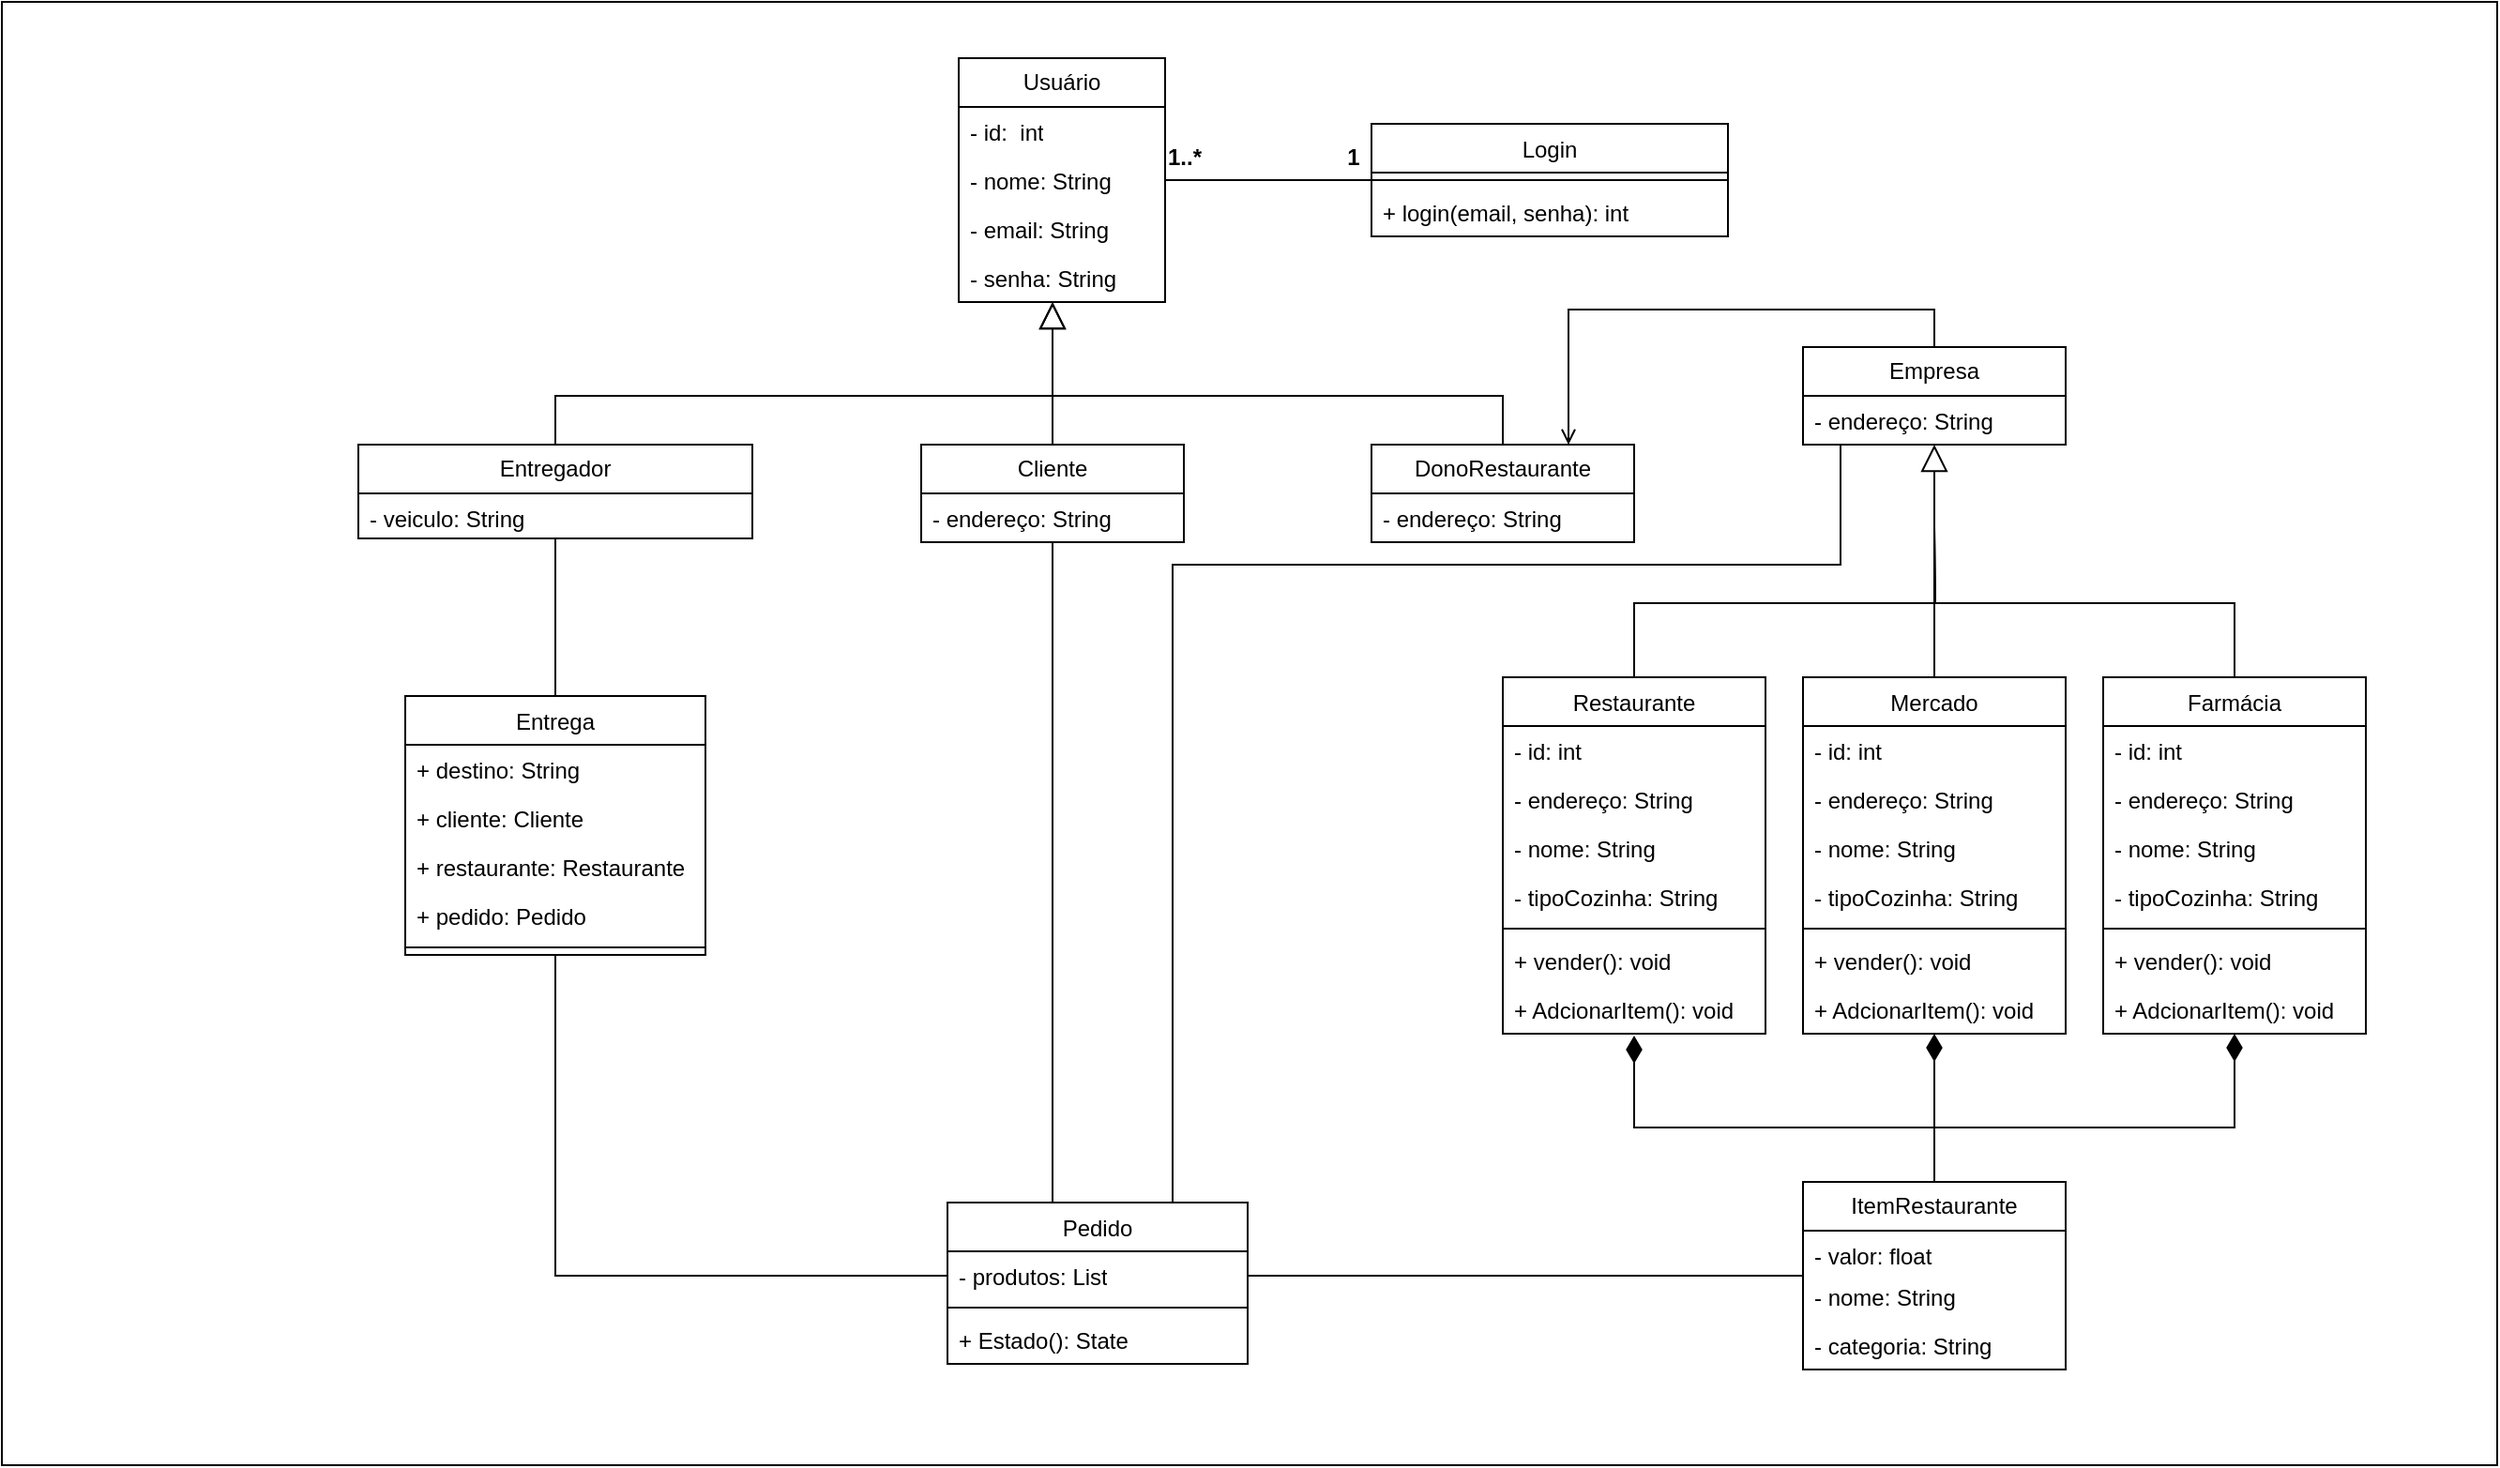 <mxfile version="24.7.7">
  <diagram name="Página-1" id="oAzAzoCvAVY1lse4pI39">
    <mxGraphModel dx="1611" dy="741" grid="1" gridSize="10" guides="1" tooltips="1" connect="1" arrows="1" fold="1" page="1" pageScale="1" pageWidth="827" pageHeight="1169" math="0" shadow="0">
      <root>
        <mxCell id="0" />
        <mxCell id="1" parent="0" />
        <mxCell id="t9WR5MLyNYE23_WhCPo5-9" value="" style="rounded=0;whiteSpace=wrap;html=1;" parent="1" vertex="1">
          <mxGeometry x="-170" y="10" width="1330" height="780" as="geometry" />
        </mxCell>
        <mxCell id="iORKTfQE3yQA3kS5wR2I-3" value="Usuário" style="swimlane;fontStyle=0;childLayout=stackLayout;horizontal=1;startSize=26;fillColor=none;horizontalStack=0;resizeParent=1;resizeParentMax=0;resizeLast=0;collapsible=1;marginBottom=0;whiteSpace=wrap;html=1;" parent="1" vertex="1">
          <mxGeometry x="340" y="40" width="110" height="130" as="geometry" />
        </mxCell>
        <mxCell id="iORKTfQE3yQA3kS5wR2I-4" value="- id:&amp;nbsp; int" style="text;strokeColor=none;fillColor=none;align=left;verticalAlign=top;spacingLeft=4;spacingRight=4;overflow=hidden;rotatable=0;points=[[0,0.5],[1,0.5]];portConstraint=eastwest;whiteSpace=wrap;html=1;" parent="iORKTfQE3yQA3kS5wR2I-3" vertex="1">
          <mxGeometry y="26" width="110" height="26" as="geometry" />
        </mxCell>
        <mxCell id="iORKTfQE3yQA3kS5wR2I-5" value="- nome: String" style="text;strokeColor=none;fillColor=none;align=left;verticalAlign=top;spacingLeft=4;spacingRight=4;overflow=hidden;rotatable=0;points=[[0,0.5],[1,0.5]];portConstraint=eastwest;whiteSpace=wrap;html=1;" parent="iORKTfQE3yQA3kS5wR2I-3" vertex="1">
          <mxGeometry y="52" width="110" height="26" as="geometry" />
        </mxCell>
        <mxCell id="iORKTfQE3yQA3kS5wR2I-6" value="- email: String" style="text;strokeColor=none;fillColor=none;align=left;verticalAlign=top;spacingLeft=4;spacingRight=4;overflow=hidden;rotatable=0;points=[[0,0.5],[1,0.5]];portConstraint=eastwest;whiteSpace=wrap;html=1;" parent="iORKTfQE3yQA3kS5wR2I-3" vertex="1">
          <mxGeometry y="78" width="110" height="26" as="geometry" />
        </mxCell>
        <mxCell id="iORKTfQE3yQA3kS5wR2I-7" value="- senha: String" style="text;strokeColor=none;fillColor=none;align=left;verticalAlign=top;spacingLeft=4;spacingRight=4;overflow=hidden;rotatable=0;points=[[0,0.5],[1,0.5]];portConstraint=eastwest;whiteSpace=wrap;html=1;" parent="iORKTfQE3yQA3kS5wR2I-3" vertex="1">
          <mxGeometry y="104" width="110" height="26" as="geometry" />
        </mxCell>
        <mxCell id="iWg521acBaUiFP7geVF--5" style="edgeStyle=orthogonalEdgeStyle;rounded=0;orthogonalLoop=1;jettySize=auto;html=1;endArrow=none;endFill=0;" parent="1" source="iORKTfQE3yQA3kS5wR2I-8" target="iORKTfQE3yQA3kS5wR2I-121" edge="1">
          <mxGeometry relative="1" as="geometry">
            <Array as="points">
              <mxPoint x="390" y="500" />
              <mxPoint x="390" y="500" />
            </Array>
          </mxGeometry>
        </mxCell>
        <mxCell id="t9WR5MLyNYE23_WhCPo5-3" style="edgeStyle=orthogonalEdgeStyle;rounded=0;orthogonalLoop=1;jettySize=auto;html=1;exitX=0.5;exitY=0;exitDx=0;exitDy=0;endSize=12;endArrow=block;endFill=0;" parent="1" source="iORKTfQE3yQA3kS5wR2I-8" edge="1">
          <mxGeometry relative="1" as="geometry">
            <mxPoint x="390" y="170" as="targetPoint" />
          </mxGeometry>
        </mxCell>
        <mxCell id="iORKTfQE3yQA3kS5wR2I-8" value="Cliente" style="swimlane;fontStyle=0;childLayout=stackLayout;horizontal=1;startSize=26;fillColor=none;horizontalStack=0;resizeParent=1;resizeParentMax=0;resizeLast=0;collapsible=1;marginBottom=0;whiteSpace=wrap;html=1;" parent="1" vertex="1">
          <mxGeometry x="320" y="246" width="140" height="52" as="geometry" />
        </mxCell>
        <mxCell id="iORKTfQE3yQA3kS5wR2I-9" value="- endereço: String" style="text;strokeColor=none;fillColor=none;align=left;verticalAlign=top;spacingLeft=4;spacingRight=4;overflow=hidden;rotatable=0;points=[[0,0.5],[1,0.5]];portConstraint=eastwest;whiteSpace=wrap;html=1;" parent="iORKTfQE3yQA3kS5wR2I-8" vertex="1">
          <mxGeometry y="26" width="140" height="26" as="geometry" />
        </mxCell>
        <mxCell id="iORKTfQE3yQA3kS5wR2I-44" value="&lt;span style=&quot;font-weight: normal;&quot;&gt;Login&lt;/span&gt;" style="swimlane;fontStyle=1;align=center;verticalAlign=top;childLayout=stackLayout;horizontal=1;startSize=26;horizontalStack=0;resizeParent=1;resizeParentMax=0;resizeLast=0;collapsible=1;marginBottom=0;whiteSpace=wrap;html=1;" parent="1" vertex="1">
          <mxGeometry x="560" y="75" width="190" height="60" as="geometry" />
        </mxCell>
        <mxCell id="iORKTfQE3yQA3kS5wR2I-46" value="" style="line;strokeWidth=1;fillColor=none;align=left;verticalAlign=middle;spacingTop=-1;spacingLeft=3;spacingRight=3;rotatable=0;labelPosition=right;points=[];portConstraint=eastwest;strokeColor=inherit;" parent="iORKTfQE3yQA3kS5wR2I-44" vertex="1">
          <mxGeometry y="26" width="190" height="8" as="geometry" />
        </mxCell>
        <mxCell id="iORKTfQE3yQA3kS5wR2I-47" value="+ login(email, senha): int" style="text;strokeColor=none;fillColor=none;align=left;verticalAlign=top;spacingLeft=4;spacingRight=4;overflow=hidden;rotatable=0;points=[[0,0.5],[1,0.5]];portConstraint=eastwest;whiteSpace=wrap;html=1;" parent="iORKTfQE3yQA3kS5wR2I-44" vertex="1">
          <mxGeometry y="34" width="190" height="26" as="geometry" />
        </mxCell>
        <mxCell id="iORKTfQE3yQA3kS5wR2I-49" style="edgeStyle=orthogonalEdgeStyle;rounded=0;orthogonalLoop=1;jettySize=auto;html=1;exitX=1;exitY=0.5;exitDx=0;exitDy=0;entryX=0;entryY=0.5;entryDx=0;entryDy=0;endArrow=none;endFill=0;" parent="1" source="iORKTfQE3yQA3kS5wR2I-5" target="iORKTfQE3yQA3kS5wR2I-44" edge="1">
          <mxGeometry relative="1" as="geometry" />
        </mxCell>
        <mxCell id="iORKTfQE3yQA3kS5wR2I-50" value="1..*" style="text;align=center;fontStyle=1;verticalAlign=middle;spacingLeft=3;spacingRight=3;strokeColor=none;rotatable=0;points=[[0,0.5],[1,0.5]];portConstraint=eastwest;html=1;" parent="1" vertex="1">
          <mxGeometry x="420" y="80" width="80" height="26" as="geometry" />
        </mxCell>
        <mxCell id="iORKTfQE3yQA3kS5wR2I-51" value="1" style="text;align=center;fontStyle=1;verticalAlign=middle;spacingLeft=3;spacingRight=3;strokeColor=none;rotatable=0;points=[[0,0.5],[1,0.5]];portConstraint=eastwest;html=1;" parent="1" vertex="1">
          <mxGeometry x="510" y="80" width="80" height="26" as="geometry" />
        </mxCell>
        <mxCell id="t9WR5MLyNYE23_WhCPo5-54" style="edgeStyle=orthogonalEdgeStyle;rounded=0;orthogonalLoop=1;jettySize=auto;html=1;exitX=0.5;exitY=0;exitDx=0;exitDy=0;endSize=11;endArrow=none;endFill=0;" parent="1" source="iORKTfQE3yQA3kS5wR2I-73" edge="1">
          <mxGeometry relative="1" as="geometry">
            <mxPoint x="860" y="290" as="targetPoint" />
          </mxGeometry>
        </mxCell>
        <mxCell id="iORKTfQE3yQA3kS5wR2I-73" value="&lt;span style=&quot;font-weight: 400;&quot;&gt;Restaurante&lt;/span&gt;" style="swimlane;fontStyle=1;align=center;verticalAlign=top;childLayout=stackLayout;horizontal=1;startSize=26;horizontalStack=0;resizeParent=1;resizeParentMax=0;resizeLast=0;collapsible=1;marginBottom=0;whiteSpace=wrap;html=1;" parent="1" vertex="1">
          <mxGeometry x="630" y="370" width="140" height="190" as="geometry" />
        </mxCell>
        <mxCell id="iORKTfQE3yQA3kS5wR2I-53" value="- id: int" style="text;strokeColor=none;fillColor=none;align=left;verticalAlign=top;spacingLeft=4;spacingRight=4;overflow=hidden;rotatable=0;points=[[0,0.5],[1,0.5]];portConstraint=eastwest;whiteSpace=wrap;html=1;" parent="iORKTfQE3yQA3kS5wR2I-73" vertex="1">
          <mxGeometry y="26" width="140" height="26" as="geometry" />
        </mxCell>
        <mxCell id="iORKTfQE3yQA3kS5wR2I-54" value="- endereço: String" style="text;strokeColor=none;fillColor=none;align=left;verticalAlign=top;spacingLeft=4;spacingRight=4;overflow=hidden;rotatable=0;points=[[0,0.5],[1,0.5]];portConstraint=eastwest;whiteSpace=wrap;html=1;" parent="iORKTfQE3yQA3kS5wR2I-73" vertex="1">
          <mxGeometry y="52" width="140" height="26" as="geometry" />
        </mxCell>
        <mxCell id="iORKTfQE3yQA3kS5wR2I-70" value="- nome: String" style="text;strokeColor=none;fillColor=none;align=left;verticalAlign=top;spacingLeft=4;spacingRight=4;overflow=hidden;rotatable=0;points=[[0,0.5],[1,0.5]];portConstraint=eastwest;whiteSpace=wrap;html=1;" parent="iORKTfQE3yQA3kS5wR2I-73" vertex="1">
          <mxGeometry y="78" width="140" height="26" as="geometry" />
        </mxCell>
        <mxCell id="iORKTfQE3yQA3kS5wR2I-55" value="- tipoCozinha: String" style="text;strokeColor=none;fillColor=none;align=left;verticalAlign=top;spacingLeft=4;spacingRight=4;overflow=hidden;rotatable=0;points=[[0,0.5],[1,0.5]];portConstraint=eastwest;whiteSpace=wrap;html=1;" parent="iORKTfQE3yQA3kS5wR2I-73" vertex="1">
          <mxGeometry y="104" width="140" height="26" as="geometry" />
        </mxCell>
        <mxCell id="iORKTfQE3yQA3kS5wR2I-75" value="" style="line;strokeWidth=1;fillColor=none;align=left;verticalAlign=middle;spacingTop=-1;spacingLeft=3;spacingRight=3;rotatable=0;labelPosition=right;points=[];portConstraint=eastwest;strokeColor=inherit;" parent="iORKTfQE3yQA3kS5wR2I-73" vertex="1">
          <mxGeometry y="130" width="140" height="8" as="geometry" />
        </mxCell>
        <mxCell id="iORKTfQE3yQA3kS5wR2I-101" value="+ vender(): void" style="text;strokeColor=none;fillColor=none;align=left;verticalAlign=top;spacingLeft=4;spacingRight=4;overflow=hidden;rotatable=0;points=[[0,0.5],[1,0.5]];portConstraint=eastwest;whiteSpace=wrap;html=1;" parent="iORKTfQE3yQA3kS5wR2I-73" vertex="1">
          <mxGeometry y="138" width="140" height="26" as="geometry" />
        </mxCell>
        <mxCell id="iORKTfQE3yQA3kS5wR2I-76" value="+ AdcionarItem(): void" style="text;strokeColor=none;fillColor=none;align=left;verticalAlign=top;spacingLeft=4;spacingRight=4;overflow=hidden;rotatable=0;points=[[0,0.5],[1,0.5]];portConstraint=eastwest;whiteSpace=wrap;html=1;" parent="iORKTfQE3yQA3kS5wR2I-73" vertex="1">
          <mxGeometry y="164" width="140" height="26" as="geometry" />
        </mxCell>
        <mxCell id="t9WR5MLyNYE23_WhCPo5-77" style="edgeStyle=orthogonalEdgeStyle;rounded=0;orthogonalLoop=1;jettySize=auto;html=1;exitX=0.5;exitY=0;exitDx=0;exitDy=0;endSize=12;endArrow=diamondThin;endFill=1;" parent="1" source="iORKTfQE3yQA3kS5wR2I-80" target="t9WR5MLyNYE23_WhCPo5-30" edge="1">
          <mxGeometry relative="1" as="geometry">
            <Array as="points">
              <mxPoint x="860" y="580" />
              <mxPoint x="860" y="580" />
            </Array>
          </mxGeometry>
        </mxCell>
        <mxCell id="t9WR5MLyNYE23_WhCPo5-78" style="edgeStyle=orthogonalEdgeStyle;rounded=0;orthogonalLoop=1;jettySize=auto;html=1;exitX=0.5;exitY=0;exitDx=0;exitDy=0;endSize=12;endArrow=diamondThin;endFill=1;" parent="1" source="iORKTfQE3yQA3kS5wR2I-80" target="t9WR5MLyNYE23_WhCPo5-38" edge="1">
          <mxGeometry relative="1" as="geometry">
            <Array as="points">
              <mxPoint x="860" y="610" />
              <mxPoint x="1020" y="610" />
            </Array>
          </mxGeometry>
        </mxCell>
        <mxCell id="iORKTfQE3yQA3kS5wR2I-80" value="ItemRestaurante" style="swimlane;fontStyle=0;childLayout=stackLayout;horizontal=1;startSize=26;fillColor=none;horizontalStack=0;resizeParent=1;resizeParentMax=0;resizeLast=0;collapsible=1;marginBottom=0;whiteSpace=wrap;html=1;" parent="1" vertex="1">
          <mxGeometry x="790" y="639" width="140" height="100" as="geometry" />
        </mxCell>
        <mxCell id="iORKTfQE3yQA3kS5wR2I-81" value="- valor: float" style="text;strokeColor=none;fillColor=none;align=left;verticalAlign=top;spacingLeft=4;spacingRight=4;overflow=hidden;rotatable=0;points=[[0,0.5],[1,0.5]];portConstraint=eastwest;whiteSpace=wrap;html=1;" parent="iORKTfQE3yQA3kS5wR2I-80" vertex="1">
          <mxGeometry y="26" width="140" height="22" as="geometry" />
        </mxCell>
        <mxCell id="iORKTfQE3yQA3kS5wR2I-83" value="- nome: String" style="text;strokeColor=none;fillColor=none;align=left;verticalAlign=top;spacingLeft=4;spacingRight=4;overflow=hidden;rotatable=0;points=[[0,0.5],[1,0.5]];portConstraint=eastwest;whiteSpace=wrap;html=1;" parent="iORKTfQE3yQA3kS5wR2I-80" vertex="1">
          <mxGeometry y="48" width="140" height="26" as="geometry" />
        </mxCell>
        <mxCell id="iORKTfQE3yQA3kS5wR2I-84" value="- categoria: String" style="text;strokeColor=none;fillColor=none;align=left;verticalAlign=top;spacingLeft=4;spacingRight=4;overflow=hidden;rotatable=0;points=[[0,0.5],[1,0.5]];portConstraint=eastwest;whiteSpace=wrap;html=1;" parent="iORKTfQE3yQA3kS5wR2I-80" vertex="1">
          <mxGeometry y="74" width="140" height="26" as="geometry" />
        </mxCell>
        <mxCell id="t9WR5MLyNYE23_WhCPo5-75" style="edgeStyle=orthogonalEdgeStyle;rounded=0;orthogonalLoop=1;jettySize=auto;html=1;exitX=0.75;exitY=0;exitDx=0;exitDy=0;endArrow=none;endFill=0;" parent="1" source="iORKTfQE3yQA3kS5wR2I-121" target="t9WR5MLyNYE23_WhCPo5-26" edge="1">
          <mxGeometry relative="1" as="geometry">
            <Array as="points">
              <mxPoint x="454" y="310" />
              <mxPoint x="810" y="310" />
            </Array>
          </mxGeometry>
        </mxCell>
        <mxCell id="iORKTfQE3yQA3kS5wR2I-121" value="&lt;span style=&quot;font-weight: normal;&quot;&gt;Pedido&lt;/span&gt;" style="swimlane;fontStyle=1;align=center;verticalAlign=top;childLayout=stackLayout;horizontal=1;startSize=26;horizontalStack=0;resizeParent=1;resizeParentMax=0;resizeLast=0;collapsible=1;marginBottom=0;whiteSpace=wrap;html=1;" parent="1" vertex="1">
          <mxGeometry x="334" y="650" width="160" height="86" as="geometry" />
        </mxCell>
        <mxCell id="iORKTfQE3yQA3kS5wR2I-126" value="- produtos: List" style="text;strokeColor=none;fillColor=none;align=left;verticalAlign=top;spacingLeft=4;spacingRight=4;overflow=hidden;rotatable=0;points=[[0,0.5],[1,0.5]];portConstraint=eastwest;whiteSpace=wrap;html=1;" parent="iORKTfQE3yQA3kS5wR2I-121" vertex="1">
          <mxGeometry y="26" width="160" height="26" as="geometry" />
        </mxCell>
        <mxCell id="iORKTfQE3yQA3kS5wR2I-123" value="" style="line;strokeWidth=1;fillColor=none;align=left;verticalAlign=middle;spacingTop=-1;spacingLeft=3;spacingRight=3;rotatable=0;labelPosition=right;points=[];portConstraint=eastwest;strokeColor=inherit;" parent="iORKTfQE3yQA3kS5wR2I-121" vertex="1">
          <mxGeometry y="52" width="160" height="8" as="geometry" />
        </mxCell>
        <mxCell id="iORKTfQE3yQA3kS5wR2I-124" value="+ Estado(): State" style="text;strokeColor=none;fillColor=none;align=left;verticalAlign=top;spacingLeft=4;spacingRight=4;overflow=hidden;rotatable=0;points=[[0,0.5],[1,0.5]];portConstraint=eastwest;whiteSpace=wrap;html=1;" parent="iORKTfQE3yQA3kS5wR2I-121" vertex="1">
          <mxGeometry y="60" width="160" height="26" as="geometry" />
        </mxCell>
        <mxCell id="t9WR5MLyNYE23_WhCPo5-2" style="edgeStyle=orthogonalEdgeStyle;rounded=0;orthogonalLoop=1;jettySize=auto;html=1;exitX=0.5;exitY=0;exitDx=0;exitDy=0;endSize=12;endArrow=block;endFill=0;" parent="1" source="iWg521acBaUiFP7geVF--11" target="iORKTfQE3yQA3kS5wR2I-3" edge="1">
          <mxGeometry relative="1" as="geometry">
            <Array as="points">
              <mxPoint x="630" y="220" />
              <mxPoint x="390" y="220" />
            </Array>
          </mxGeometry>
        </mxCell>
        <mxCell id="t9WR5MLyNYE23_WhCPo5-29" style="edgeStyle=orthogonalEdgeStyle;rounded=0;orthogonalLoop=1;jettySize=auto;html=1;exitX=0.75;exitY=0;exitDx=0;exitDy=0;entryX=0.5;entryY=0;entryDx=0;entryDy=0;startArrow=open;startFill=0;endArrow=none;endFill=0;" parent="1" source="iWg521acBaUiFP7geVF--11" target="t9WR5MLyNYE23_WhCPo5-26" edge="1">
          <mxGeometry relative="1" as="geometry" />
        </mxCell>
        <mxCell id="iWg521acBaUiFP7geVF--11" value="DonoRestaurante" style="swimlane;fontStyle=0;childLayout=stackLayout;horizontal=1;startSize=26;fillColor=none;horizontalStack=0;resizeParent=1;resizeParentMax=0;resizeLast=0;collapsible=1;marginBottom=0;whiteSpace=wrap;html=1;" parent="1" vertex="1">
          <mxGeometry x="560" y="246" width="140" height="52" as="geometry" />
        </mxCell>
        <mxCell id="iWg521acBaUiFP7geVF--12" value="- endereço: String" style="text;strokeColor=none;fillColor=none;align=left;verticalAlign=top;spacingLeft=4;spacingRight=4;overflow=hidden;rotatable=0;points=[[0,0.5],[1,0.5]];portConstraint=eastwest;whiteSpace=wrap;html=1;" parent="iWg521acBaUiFP7geVF--11" vertex="1">
          <mxGeometry y="26" width="140" height="26" as="geometry" />
        </mxCell>
        <mxCell id="t9WR5MLyNYE23_WhCPo5-12" style="edgeStyle=orthogonalEdgeStyle;rounded=0;orthogonalLoop=1;jettySize=auto;html=1;exitX=0.5;exitY=0;exitDx=0;exitDy=0;endArrow=none;endFill=0;" parent="1" source="t9WR5MLyNYE23_WhCPo5-10" edge="1">
          <mxGeometry relative="1" as="geometry">
            <mxPoint x="390" y="210" as="targetPoint" />
            <Array as="points">
              <mxPoint x="125" y="220" />
              <mxPoint x="390" y="220" />
            </Array>
          </mxGeometry>
        </mxCell>
        <mxCell id="t9WR5MLyNYE23_WhCPo5-10" value="Entregador" style="swimlane;fontStyle=0;childLayout=stackLayout;horizontal=1;startSize=26;fillColor=none;horizontalStack=0;resizeParent=1;resizeParentMax=0;resizeLast=0;collapsible=1;marginBottom=0;whiteSpace=wrap;html=1;" parent="1" vertex="1">
          <mxGeometry x="20" y="246" width="210" height="50" as="geometry" />
        </mxCell>
        <mxCell id="t9WR5MLyNYE23_WhCPo5-11" value="- veiculo: String" style="text;strokeColor=none;fillColor=none;align=left;verticalAlign=top;spacingLeft=4;spacingRight=4;overflow=hidden;rotatable=0;points=[[0,0.5],[1,0.5]];portConstraint=eastwest;whiteSpace=wrap;html=1;" parent="t9WR5MLyNYE23_WhCPo5-10" vertex="1">
          <mxGeometry y="26" width="210" height="24" as="geometry" />
        </mxCell>
        <mxCell id="t9WR5MLyNYE23_WhCPo5-20" style="edgeStyle=orthogonalEdgeStyle;rounded=0;orthogonalLoop=1;jettySize=auto;html=1;exitX=0.5;exitY=0;exitDx=0;exitDy=0;endArrow=none;endFill=0;" parent="1" source="t9WR5MLyNYE23_WhCPo5-13" target="t9WR5MLyNYE23_WhCPo5-10" edge="1">
          <mxGeometry relative="1" as="geometry" />
        </mxCell>
        <mxCell id="t9WR5MLyNYE23_WhCPo5-13" value="&lt;span style=&quot;font-weight: 400;&quot;&gt;Entrega&lt;/span&gt;" style="swimlane;fontStyle=1;align=center;verticalAlign=top;childLayout=stackLayout;horizontal=1;startSize=26;horizontalStack=0;resizeParent=1;resizeParentMax=0;resizeLast=0;collapsible=1;marginBottom=0;whiteSpace=wrap;html=1;" parent="1" vertex="1">
          <mxGeometry x="45" y="380" width="160" height="138" as="geometry" />
        </mxCell>
        <mxCell id="t9WR5MLyNYE23_WhCPo5-14" value="+ destino: String" style="text;strokeColor=none;fillColor=none;align=left;verticalAlign=top;spacingLeft=4;spacingRight=4;overflow=hidden;rotatable=0;points=[[0,0.5],[1,0.5]];portConstraint=eastwest;whiteSpace=wrap;html=1;" parent="t9WR5MLyNYE23_WhCPo5-13" vertex="1">
          <mxGeometry y="26" width="160" height="26" as="geometry" />
        </mxCell>
        <mxCell id="t9WR5MLyNYE23_WhCPo5-15" value="+ cliente: Cliente" style="text;strokeColor=none;fillColor=none;align=left;verticalAlign=top;spacingLeft=4;spacingRight=4;overflow=hidden;rotatable=0;points=[[0,0.5],[1,0.5]];portConstraint=eastwest;whiteSpace=wrap;html=1;" parent="t9WR5MLyNYE23_WhCPo5-13" vertex="1">
          <mxGeometry y="52" width="160" height="26" as="geometry" />
        </mxCell>
        <mxCell id="t9WR5MLyNYE23_WhCPo5-16" value="+ restaurante: Restaurante" style="text;strokeColor=none;fillColor=none;align=left;verticalAlign=top;spacingLeft=4;spacingRight=4;overflow=hidden;rotatable=0;points=[[0,0.5],[1,0.5]];portConstraint=eastwest;whiteSpace=wrap;html=1;" parent="t9WR5MLyNYE23_WhCPo5-13" vertex="1">
          <mxGeometry y="78" width="160" height="26" as="geometry" />
        </mxCell>
        <mxCell id="t9WR5MLyNYE23_WhCPo5-17" value="+ pedido: Pedido" style="text;strokeColor=none;fillColor=none;align=left;verticalAlign=top;spacingLeft=4;spacingRight=4;overflow=hidden;rotatable=0;points=[[0,0.5],[1,0.5]];portConstraint=eastwest;whiteSpace=wrap;html=1;" parent="t9WR5MLyNYE23_WhCPo5-13" vertex="1">
          <mxGeometry y="104" width="160" height="26" as="geometry" />
        </mxCell>
        <mxCell id="t9WR5MLyNYE23_WhCPo5-18" value="" style="line;strokeWidth=1;fillColor=none;align=left;verticalAlign=middle;spacingTop=-1;spacingLeft=3;spacingRight=3;rotatable=0;labelPosition=right;points=[];portConstraint=eastwest;strokeColor=inherit;" parent="t9WR5MLyNYE23_WhCPo5-13" vertex="1">
          <mxGeometry y="130" width="160" height="8" as="geometry" />
        </mxCell>
        <mxCell id="t9WR5MLyNYE23_WhCPo5-25" style="edgeStyle=orthogonalEdgeStyle;rounded=0;orthogonalLoop=1;jettySize=auto;html=1;exitX=0;exitY=0.5;exitDx=0;exitDy=0;entryX=0.5;entryY=1;entryDx=0;entryDy=0;endArrow=none;endFill=0;" parent="1" source="iORKTfQE3yQA3kS5wR2I-126" target="t9WR5MLyNYE23_WhCPo5-13" edge="1">
          <mxGeometry relative="1" as="geometry">
            <mxPoint x="125" y="610" as="sourcePoint" />
          </mxGeometry>
        </mxCell>
        <mxCell id="t9WR5MLyNYE23_WhCPo5-26" value="Empresa" style="swimlane;fontStyle=0;childLayout=stackLayout;horizontal=1;startSize=26;fillColor=none;horizontalStack=0;resizeParent=1;resizeParentMax=0;resizeLast=0;collapsible=1;marginBottom=0;whiteSpace=wrap;html=1;" parent="1" vertex="1">
          <mxGeometry x="790" y="194" width="140" height="52" as="geometry" />
        </mxCell>
        <mxCell id="t9WR5MLyNYE23_WhCPo5-27" value="- endereço: String" style="text;strokeColor=none;fillColor=none;align=left;verticalAlign=top;spacingLeft=4;spacingRight=4;overflow=hidden;rotatable=0;points=[[0,0.5],[1,0.5]];portConstraint=eastwest;whiteSpace=wrap;html=1;" parent="t9WR5MLyNYE23_WhCPo5-26" vertex="1">
          <mxGeometry y="26" width="140" height="26" as="geometry" />
        </mxCell>
        <mxCell id="t9WR5MLyNYE23_WhCPo5-52" style="edgeStyle=orthogonalEdgeStyle;rounded=0;orthogonalLoop=1;jettySize=auto;html=1;exitX=0.5;exitY=0;exitDx=0;exitDy=0;endSize=12;endArrow=block;endFill=0;" parent="1" source="t9WR5MLyNYE23_WhCPo5-30" target="t9WR5MLyNYE23_WhCPo5-26" edge="1">
          <mxGeometry relative="1" as="geometry" />
        </mxCell>
        <mxCell id="t9WR5MLyNYE23_WhCPo5-30" value="&lt;span style=&quot;font-weight: 400;&quot;&gt;Mercado&lt;/span&gt;" style="swimlane;fontStyle=1;align=center;verticalAlign=top;childLayout=stackLayout;horizontal=1;startSize=26;horizontalStack=0;resizeParent=1;resizeParentMax=0;resizeLast=0;collapsible=1;marginBottom=0;whiteSpace=wrap;html=1;" parent="1" vertex="1">
          <mxGeometry x="790" y="370" width="140" height="190" as="geometry" />
        </mxCell>
        <mxCell id="t9WR5MLyNYE23_WhCPo5-31" value="- id: int" style="text;strokeColor=none;fillColor=none;align=left;verticalAlign=top;spacingLeft=4;spacingRight=4;overflow=hidden;rotatable=0;points=[[0,0.5],[1,0.5]];portConstraint=eastwest;whiteSpace=wrap;html=1;" parent="t9WR5MLyNYE23_WhCPo5-30" vertex="1">
          <mxGeometry y="26" width="140" height="26" as="geometry" />
        </mxCell>
        <mxCell id="t9WR5MLyNYE23_WhCPo5-32" value="- endereço: String" style="text;strokeColor=none;fillColor=none;align=left;verticalAlign=top;spacingLeft=4;spacingRight=4;overflow=hidden;rotatable=0;points=[[0,0.5],[1,0.5]];portConstraint=eastwest;whiteSpace=wrap;html=1;" parent="t9WR5MLyNYE23_WhCPo5-30" vertex="1">
          <mxGeometry y="52" width="140" height="26" as="geometry" />
        </mxCell>
        <mxCell id="t9WR5MLyNYE23_WhCPo5-33" value="- nome: String" style="text;strokeColor=none;fillColor=none;align=left;verticalAlign=top;spacingLeft=4;spacingRight=4;overflow=hidden;rotatable=0;points=[[0,0.5],[1,0.5]];portConstraint=eastwest;whiteSpace=wrap;html=1;" parent="t9WR5MLyNYE23_WhCPo5-30" vertex="1">
          <mxGeometry y="78" width="140" height="26" as="geometry" />
        </mxCell>
        <mxCell id="t9WR5MLyNYE23_WhCPo5-34" value="- tipoCozinha: String" style="text;strokeColor=none;fillColor=none;align=left;verticalAlign=top;spacingLeft=4;spacingRight=4;overflow=hidden;rotatable=0;points=[[0,0.5],[1,0.5]];portConstraint=eastwest;whiteSpace=wrap;html=1;" parent="t9WR5MLyNYE23_WhCPo5-30" vertex="1">
          <mxGeometry y="104" width="140" height="26" as="geometry" />
        </mxCell>
        <mxCell id="t9WR5MLyNYE23_WhCPo5-35" value="" style="line;strokeWidth=1;fillColor=none;align=left;verticalAlign=middle;spacingTop=-1;spacingLeft=3;spacingRight=3;rotatable=0;labelPosition=right;points=[];portConstraint=eastwest;strokeColor=inherit;" parent="t9WR5MLyNYE23_WhCPo5-30" vertex="1">
          <mxGeometry y="130" width="140" height="8" as="geometry" />
        </mxCell>
        <mxCell id="t9WR5MLyNYE23_WhCPo5-36" value="+ vender(): void" style="text;strokeColor=none;fillColor=none;align=left;verticalAlign=top;spacingLeft=4;spacingRight=4;overflow=hidden;rotatable=0;points=[[0,0.5],[1,0.5]];portConstraint=eastwest;whiteSpace=wrap;html=1;" parent="t9WR5MLyNYE23_WhCPo5-30" vertex="1">
          <mxGeometry y="138" width="140" height="26" as="geometry" />
        </mxCell>
        <mxCell id="t9WR5MLyNYE23_WhCPo5-37" value="+ AdcionarItem(): void" style="text;strokeColor=none;fillColor=none;align=left;verticalAlign=top;spacingLeft=4;spacingRight=4;overflow=hidden;rotatable=0;points=[[0,0.5],[1,0.5]];portConstraint=eastwest;whiteSpace=wrap;html=1;" parent="t9WR5MLyNYE23_WhCPo5-30" vertex="1">
          <mxGeometry y="164" width="140" height="26" as="geometry" />
        </mxCell>
        <mxCell id="t9WR5MLyNYE23_WhCPo5-55" style="edgeStyle=orthogonalEdgeStyle;rounded=0;orthogonalLoop=1;jettySize=auto;html=1;exitX=0.5;exitY=0;exitDx=0;exitDy=0;endArrow=none;endFill=0;" parent="1" source="t9WR5MLyNYE23_WhCPo5-38" edge="1">
          <mxGeometry relative="1" as="geometry">
            <mxPoint x="860" y="290" as="targetPoint" />
          </mxGeometry>
        </mxCell>
        <mxCell id="t9WR5MLyNYE23_WhCPo5-38" value="&lt;span style=&quot;font-weight: 400;&quot;&gt;Farmácia&lt;/span&gt;" style="swimlane;fontStyle=1;align=center;verticalAlign=top;childLayout=stackLayout;horizontal=1;startSize=26;horizontalStack=0;resizeParent=1;resizeParentMax=0;resizeLast=0;collapsible=1;marginBottom=0;whiteSpace=wrap;html=1;" parent="1" vertex="1">
          <mxGeometry x="950" y="370" width="140" height="190" as="geometry" />
        </mxCell>
        <mxCell id="t9WR5MLyNYE23_WhCPo5-39" value="- id: int" style="text;strokeColor=none;fillColor=none;align=left;verticalAlign=top;spacingLeft=4;spacingRight=4;overflow=hidden;rotatable=0;points=[[0,0.5],[1,0.5]];portConstraint=eastwest;whiteSpace=wrap;html=1;" parent="t9WR5MLyNYE23_WhCPo5-38" vertex="1">
          <mxGeometry y="26" width="140" height="26" as="geometry" />
        </mxCell>
        <mxCell id="t9WR5MLyNYE23_WhCPo5-40" value="- endereço: String" style="text;strokeColor=none;fillColor=none;align=left;verticalAlign=top;spacingLeft=4;spacingRight=4;overflow=hidden;rotatable=0;points=[[0,0.5],[1,0.5]];portConstraint=eastwest;whiteSpace=wrap;html=1;" parent="t9WR5MLyNYE23_WhCPo5-38" vertex="1">
          <mxGeometry y="52" width="140" height="26" as="geometry" />
        </mxCell>
        <mxCell id="t9WR5MLyNYE23_WhCPo5-41" value="- nome: String" style="text;strokeColor=none;fillColor=none;align=left;verticalAlign=top;spacingLeft=4;spacingRight=4;overflow=hidden;rotatable=0;points=[[0,0.5],[1,0.5]];portConstraint=eastwest;whiteSpace=wrap;html=1;" parent="t9WR5MLyNYE23_WhCPo5-38" vertex="1">
          <mxGeometry y="78" width="140" height="26" as="geometry" />
        </mxCell>
        <mxCell id="t9WR5MLyNYE23_WhCPo5-42" value="- tipoCozinha: String" style="text;strokeColor=none;fillColor=none;align=left;verticalAlign=top;spacingLeft=4;spacingRight=4;overflow=hidden;rotatable=0;points=[[0,0.5],[1,0.5]];portConstraint=eastwest;whiteSpace=wrap;html=1;" parent="t9WR5MLyNYE23_WhCPo5-38" vertex="1">
          <mxGeometry y="104" width="140" height="26" as="geometry" />
        </mxCell>
        <mxCell id="t9WR5MLyNYE23_WhCPo5-43" value="" style="line;strokeWidth=1;fillColor=none;align=left;verticalAlign=middle;spacingTop=-1;spacingLeft=3;spacingRight=3;rotatable=0;labelPosition=right;points=[];portConstraint=eastwest;strokeColor=inherit;" parent="t9WR5MLyNYE23_WhCPo5-38" vertex="1">
          <mxGeometry y="130" width="140" height="8" as="geometry" />
        </mxCell>
        <mxCell id="t9WR5MLyNYE23_WhCPo5-44" value="+ vender(): void" style="text;strokeColor=none;fillColor=none;align=left;verticalAlign=top;spacingLeft=4;spacingRight=4;overflow=hidden;rotatable=0;points=[[0,0.5],[1,0.5]];portConstraint=eastwest;whiteSpace=wrap;html=1;" parent="t9WR5MLyNYE23_WhCPo5-38" vertex="1">
          <mxGeometry y="138" width="140" height="26" as="geometry" />
        </mxCell>
        <mxCell id="t9WR5MLyNYE23_WhCPo5-45" value="+ AdcionarItem(): void" style="text;strokeColor=none;fillColor=none;align=left;verticalAlign=top;spacingLeft=4;spacingRight=4;overflow=hidden;rotatable=0;points=[[0,0.5],[1,0.5]];portConstraint=eastwest;whiteSpace=wrap;html=1;" parent="t9WR5MLyNYE23_WhCPo5-38" vertex="1">
          <mxGeometry y="164" width="140" height="26" as="geometry" />
        </mxCell>
        <mxCell id="t9WR5MLyNYE23_WhCPo5-62" style="edgeStyle=orthogonalEdgeStyle;rounded=0;orthogonalLoop=1;jettySize=auto;html=1;exitX=1;exitY=0.5;exitDx=0;exitDy=0;endArrow=none;endFill=0;" parent="1" source="iORKTfQE3yQA3kS5wR2I-126" target="iORKTfQE3yQA3kS5wR2I-80" edge="1">
          <mxGeometry relative="1" as="geometry" />
        </mxCell>
        <mxCell id="t9WR5MLyNYE23_WhCPo5-76" style="edgeStyle=orthogonalEdgeStyle;rounded=0;orthogonalLoop=1;jettySize=auto;html=1;exitX=0.5;exitY=0;exitDx=0;exitDy=0;entryX=0.5;entryY=1.038;entryDx=0;entryDy=0;entryPerimeter=0;endSize=12;endArrow=diamondThin;endFill=1;" parent="1" source="iORKTfQE3yQA3kS5wR2I-80" target="iORKTfQE3yQA3kS5wR2I-76" edge="1">
          <mxGeometry relative="1" as="geometry">
            <Array as="points">
              <mxPoint x="860" y="610" />
              <mxPoint x="700" y="610" />
            </Array>
          </mxGeometry>
        </mxCell>
      </root>
    </mxGraphModel>
  </diagram>
</mxfile>
